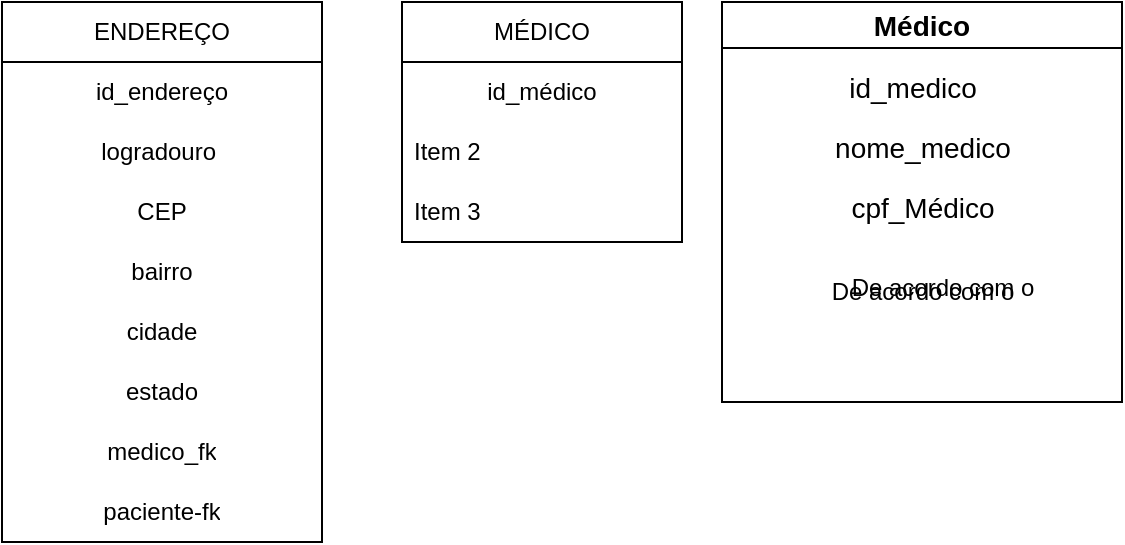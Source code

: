 <mxfile version="27.0.6">
  <diagram name="Página-1" id="yNQEA4Awn0c_LnklZbiY">
    <mxGraphModel dx="1630" dy="892" grid="1" gridSize="10" guides="1" tooltips="1" connect="1" arrows="1" fold="1" page="1" pageScale="1" pageWidth="827" pageHeight="1169" math="0" shadow="0">
      <root>
        <mxCell id="0" />
        <mxCell id="1" parent="0" />
        <mxCell id="mTSIaieYIJ6_aE2V1SBk-18" value="&lt;font style=&quot;font-size: 14px;&quot;&gt;Médico&lt;/font&gt;" style="swimlane;whiteSpace=wrap;html=1;" vertex="1" parent="1">
          <mxGeometry x="400" y="240" width="200" height="200" as="geometry" />
        </mxCell>
        <mxCell id="mTSIaieYIJ6_aE2V1SBk-19" value="&lt;font style=&quot;font-size: 14px;&quot;&gt;id_medico&lt;/font&gt;" style="text;html=1;align=center;verticalAlign=middle;resizable=0;points=[];autosize=1;strokeColor=none;fillColor=none;" vertex="1" parent="mTSIaieYIJ6_aE2V1SBk-18">
          <mxGeometry x="50" y="28" width="90" height="30" as="geometry" />
        </mxCell>
        <mxCell id="mTSIaieYIJ6_aE2V1SBk-20" value="&lt;font style=&quot;font-size: 14px;&quot;&gt;nome_medico&lt;/font&gt;" style="text;html=1;align=center;verticalAlign=middle;resizable=0;points=[];autosize=1;strokeColor=none;fillColor=none;" vertex="1" parent="mTSIaieYIJ6_aE2V1SBk-18">
          <mxGeometry x="45" y="58" width="110" height="30" as="geometry" />
        </mxCell>
        <mxCell id="mTSIaieYIJ6_aE2V1SBk-21" value="&lt;span style=&quot;background-color: transparent; color: light-dark(rgb(0, 0, 0), rgb(255, 255, 255));&quot;&gt;&lt;font style=&quot;font-size: 14px;&quot;&gt;cpf_Médico&lt;/font&gt;&lt;/span&gt;" style="text;html=1;align=center;verticalAlign=middle;resizable=0;points=[];autosize=1;strokeColor=none;fillColor=none;" vertex="1" parent="mTSIaieYIJ6_aE2V1SBk-18">
          <mxGeometry x="50" y="88" width="100" height="30" as="geometry" />
        </mxCell>
        <mxCell id="mTSIaieYIJ6_aE2V1SBk-22" value="De acordo com o" style="text;html=1;align=center;verticalAlign=middle;resizable=0;points=[];autosize=1;strokeColor=none;fillColor=none;" vertex="1" parent="mTSIaieYIJ6_aE2V1SBk-18">
          <mxGeometry x="45" y="130" width="110" height="30" as="geometry" />
        </mxCell>
        <mxCell id="mTSIaieYIJ6_aE2V1SBk-23" value="De acordo com o" style="text;html=1;align=center;verticalAlign=middle;resizable=0;points=[];autosize=1;strokeColor=none;fillColor=none;" vertex="1" parent="1">
          <mxGeometry x="455" y="368" width="110" height="30" as="geometry" />
        </mxCell>
        <mxCell id="mTSIaieYIJ6_aE2V1SBk-27" value="ENDEREÇO" style="swimlane;fontStyle=0;childLayout=stackLayout;horizontal=1;startSize=30;horizontalStack=0;resizeParent=1;resizeParentMax=0;resizeLast=0;collapsible=1;marginBottom=0;whiteSpace=wrap;html=1;" vertex="1" parent="1">
          <mxGeometry x="40" y="240" width="160" height="270" as="geometry" />
        </mxCell>
        <mxCell id="mTSIaieYIJ6_aE2V1SBk-28" value="id_endereço" style="text;strokeColor=none;fillColor=none;align=center;verticalAlign=middle;spacingLeft=4;spacingRight=4;overflow=hidden;points=[[0,0.5],[1,0.5]];portConstraint=eastwest;rotatable=0;whiteSpace=wrap;html=1;" vertex="1" parent="mTSIaieYIJ6_aE2V1SBk-27">
          <mxGeometry y="30" width="160" height="30" as="geometry" />
        </mxCell>
        <mxCell id="mTSIaieYIJ6_aE2V1SBk-29" value="logradouro&amp;nbsp;" style="text;strokeColor=none;fillColor=none;align=center;verticalAlign=middle;spacingLeft=4;spacingRight=4;overflow=hidden;points=[[0,0.5],[1,0.5]];portConstraint=eastwest;rotatable=0;whiteSpace=wrap;html=1;" vertex="1" parent="mTSIaieYIJ6_aE2V1SBk-27">
          <mxGeometry y="60" width="160" height="30" as="geometry" />
        </mxCell>
        <mxCell id="mTSIaieYIJ6_aE2V1SBk-30" value="CEP" style="text;strokeColor=none;fillColor=none;align=center;verticalAlign=middle;spacingLeft=4;spacingRight=4;overflow=hidden;points=[[0,0.5],[1,0.5]];portConstraint=eastwest;rotatable=0;whiteSpace=wrap;html=1;" vertex="1" parent="mTSIaieYIJ6_aE2V1SBk-27">
          <mxGeometry y="90" width="160" height="30" as="geometry" />
        </mxCell>
        <mxCell id="mTSIaieYIJ6_aE2V1SBk-31" value="bairro" style="text;strokeColor=none;fillColor=none;align=center;verticalAlign=middle;spacingLeft=4;spacingRight=4;overflow=hidden;points=[[0,0.5],[1,0.5]];portConstraint=eastwest;rotatable=0;whiteSpace=wrap;html=1;" vertex="1" parent="mTSIaieYIJ6_aE2V1SBk-27">
          <mxGeometry y="120" width="160" height="30" as="geometry" />
        </mxCell>
        <mxCell id="mTSIaieYIJ6_aE2V1SBk-32" value="cidade" style="text;strokeColor=none;fillColor=none;align=center;verticalAlign=middle;spacingLeft=4;spacingRight=4;overflow=hidden;points=[[0,0.5],[1,0.5]];portConstraint=eastwest;rotatable=0;whiteSpace=wrap;html=1;" vertex="1" parent="mTSIaieYIJ6_aE2V1SBk-27">
          <mxGeometry y="150" width="160" height="30" as="geometry" />
        </mxCell>
        <mxCell id="mTSIaieYIJ6_aE2V1SBk-33" value="estado" style="text;strokeColor=none;fillColor=none;align=center;verticalAlign=middle;spacingLeft=4;spacingRight=4;overflow=hidden;points=[[0,0.5],[1,0.5]];portConstraint=eastwest;rotatable=0;whiteSpace=wrap;html=1;" vertex="1" parent="mTSIaieYIJ6_aE2V1SBk-27">
          <mxGeometry y="180" width="160" height="30" as="geometry" />
        </mxCell>
        <mxCell id="mTSIaieYIJ6_aE2V1SBk-35" value="medico_fk" style="text;strokeColor=none;fillColor=none;align=center;verticalAlign=middle;spacingLeft=4;spacingRight=4;overflow=hidden;points=[[0,0.5],[1,0.5]];portConstraint=eastwest;rotatable=0;whiteSpace=wrap;html=1;" vertex="1" parent="mTSIaieYIJ6_aE2V1SBk-27">
          <mxGeometry y="210" width="160" height="30" as="geometry" />
        </mxCell>
        <mxCell id="mTSIaieYIJ6_aE2V1SBk-36" value="paciente-fk" style="text;strokeColor=none;fillColor=none;align=center;verticalAlign=middle;spacingLeft=4;spacingRight=4;overflow=hidden;points=[[0,0.5],[1,0.5]];portConstraint=eastwest;rotatable=0;whiteSpace=wrap;html=1;" vertex="1" parent="mTSIaieYIJ6_aE2V1SBk-27">
          <mxGeometry y="240" width="160" height="30" as="geometry" />
        </mxCell>
        <mxCell id="mTSIaieYIJ6_aE2V1SBk-37" value="MÉDICO" style="swimlane;fontStyle=0;childLayout=stackLayout;horizontal=1;startSize=30;horizontalStack=0;resizeParent=1;resizeParentMax=0;resizeLast=0;collapsible=1;marginBottom=0;whiteSpace=wrap;html=1;" vertex="1" parent="1">
          <mxGeometry x="240" y="240" width="140" height="120" as="geometry" />
        </mxCell>
        <mxCell id="mTSIaieYIJ6_aE2V1SBk-38" value="id_médico" style="text;strokeColor=none;fillColor=none;align=center;verticalAlign=middle;spacingLeft=4;spacingRight=4;overflow=hidden;points=[[0,0.5],[1,0.5]];portConstraint=eastwest;rotatable=0;whiteSpace=wrap;html=1;" vertex="1" parent="mTSIaieYIJ6_aE2V1SBk-37">
          <mxGeometry y="30" width="140" height="30" as="geometry" />
        </mxCell>
        <mxCell id="mTSIaieYIJ6_aE2V1SBk-39" value="Item 2" style="text;strokeColor=none;fillColor=none;align=left;verticalAlign=middle;spacingLeft=4;spacingRight=4;overflow=hidden;points=[[0,0.5],[1,0.5]];portConstraint=eastwest;rotatable=0;whiteSpace=wrap;html=1;" vertex="1" parent="mTSIaieYIJ6_aE2V1SBk-37">
          <mxGeometry y="60" width="140" height="30" as="geometry" />
        </mxCell>
        <mxCell id="mTSIaieYIJ6_aE2V1SBk-40" value="Item 3" style="text;strokeColor=none;fillColor=none;align=left;verticalAlign=middle;spacingLeft=4;spacingRight=4;overflow=hidden;points=[[0,0.5],[1,0.5]];portConstraint=eastwest;rotatable=0;whiteSpace=wrap;html=1;" vertex="1" parent="mTSIaieYIJ6_aE2V1SBk-37">
          <mxGeometry y="90" width="140" height="30" as="geometry" />
        </mxCell>
      </root>
    </mxGraphModel>
  </diagram>
</mxfile>
